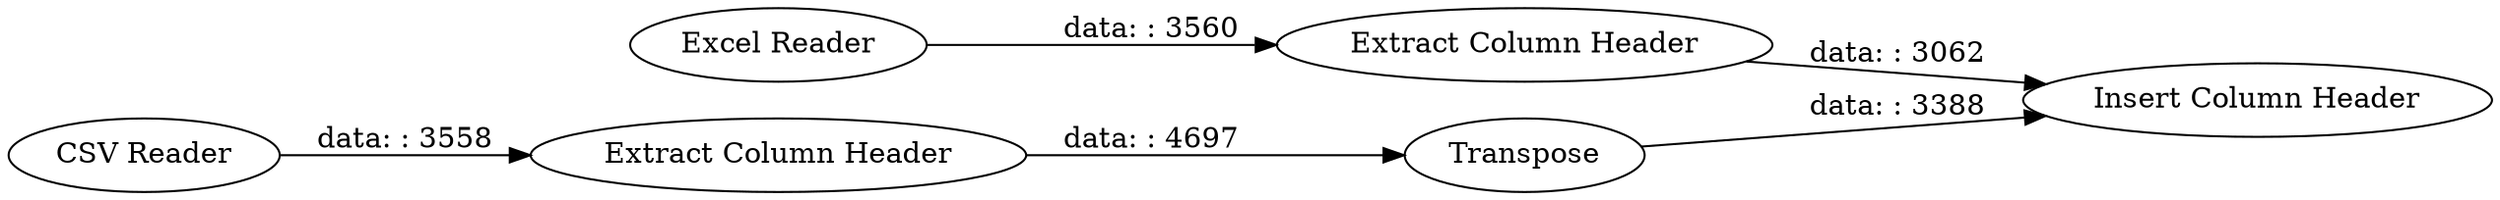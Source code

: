 digraph {
	"904661671123434688_10" [label=Transpose]
	"904661671123434688_7" [label="CSV Reader"]
	"904661671123434688_11" [label="Insert Column Header"]
	"904661671123434688_8" [label="Extract Column Header"]
	"904661671123434688_9" [label="Extract Column Header"]
	"904661671123434688_5" [label="Excel Reader"]
	"904661671123434688_8" -> "904661671123434688_11" [label="data: : 3062"]
	"904661671123434688_9" -> "904661671123434688_10" [label="data: : 4697"]
	"904661671123434688_7" -> "904661671123434688_9" [label="data: : 3558"]
	"904661671123434688_10" -> "904661671123434688_11" [label="data: : 3388"]
	"904661671123434688_5" -> "904661671123434688_8" [label="data: : 3560"]
	rankdir=LR
}
